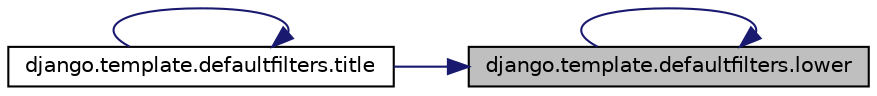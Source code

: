 digraph "django.template.defaultfilters.lower"
{
 // LATEX_PDF_SIZE
  edge [fontname="Helvetica",fontsize="10",labelfontname="Helvetica",labelfontsize="10"];
  node [fontname="Helvetica",fontsize="10",shape=record];
  rankdir="RL";
  Node1 [label="django.template.defaultfilters.lower",height=0.2,width=0.4,color="black", fillcolor="grey75", style="filled", fontcolor="black",tooltip=" "];
  Node1 -> Node1 [dir="back",color="midnightblue",fontsize="10",style="solid",fontname="Helvetica"];
  Node1 -> Node2 [dir="back",color="midnightblue",fontsize="10",style="solid",fontname="Helvetica"];
  Node2 [label="django.template.defaultfilters.title",height=0.2,width=0.4,color="black", fillcolor="white", style="filled",URL="$d8/d1a/namespacedjango_1_1template_1_1defaultfilters.html#ac5d421bde5b91491f236d870a77147c9",tooltip=" "];
  Node2 -> Node2 [dir="back",color="midnightblue",fontsize="10",style="solid",fontname="Helvetica"];
}
